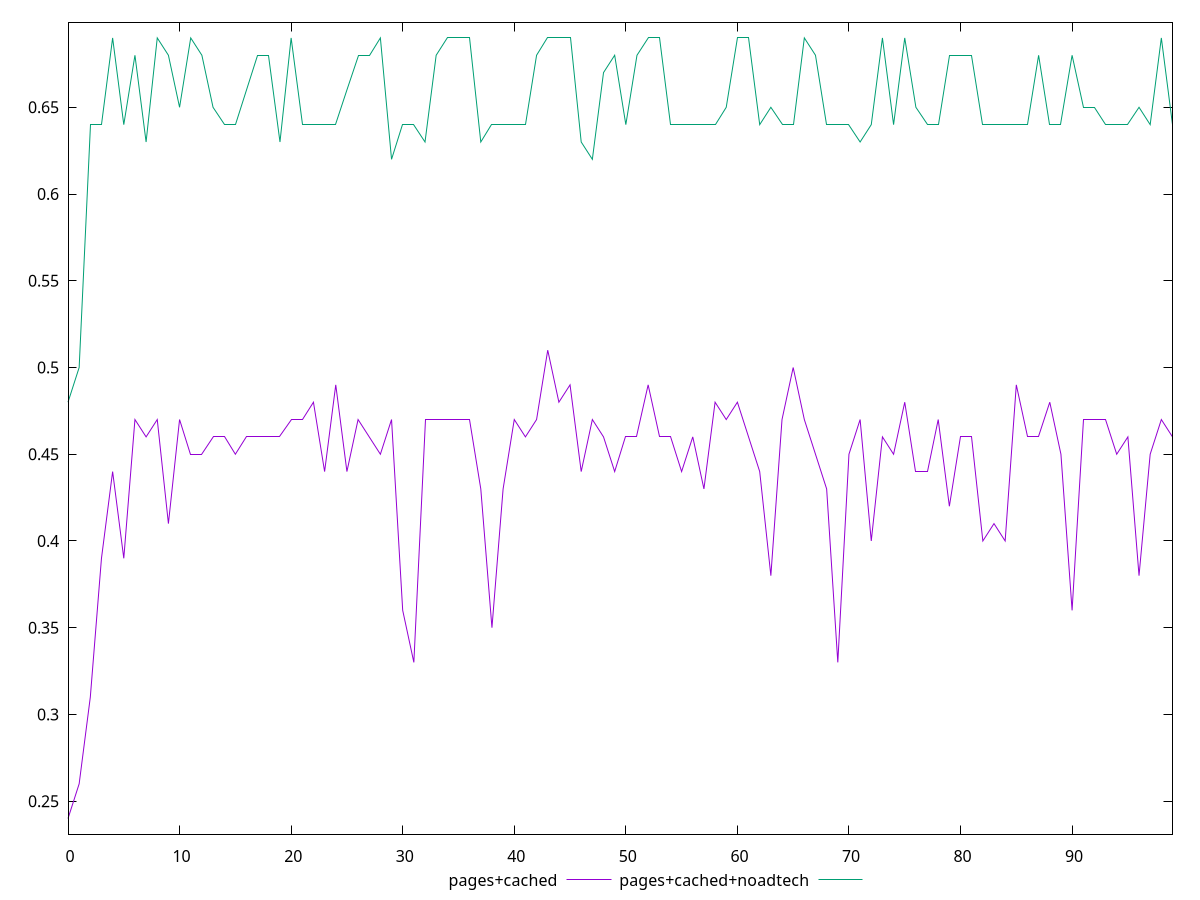 reset

$pagesCached <<EOF
0 0.24
1 0.26
2 0.31
3 0.39
4 0.44
5 0.39
6 0.47
7 0.46
8 0.47
9 0.41
10 0.47
11 0.45
12 0.45
13 0.46
14 0.46
15 0.45
16 0.46
17 0.46
18 0.46
19 0.46
20 0.47
21 0.47
22 0.48
23 0.44
24 0.49
25 0.44
26 0.47
27 0.46
28 0.45
29 0.47
30 0.36
31 0.33
32 0.47
33 0.47
34 0.47
35 0.47
36 0.47
37 0.43
38 0.35
39 0.43
40 0.47
41 0.46
42 0.47
43 0.51
44 0.48
45 0.49
46 0.44
47 0.47
48 0.46
49 0.44
50 0.46
51 0.46
52 0.49
53 0.46
54 0.46
55 0.44
56 0.46
57 0.43
58 0.48
59 0.47
60 0.48
61 0.46
62 0.44
63 0.38
64 0.47
65 0.5
66 0.47
67 0.45
68 0.43
69 0.33
70 0.45
71 0.47
72 0.4
73 0.46
74 0.45
75 0.48
76 0.44
77 0.44
78 0.47
79 0.42
80 0.46
81 0.46
82 0.4
83 0.41
84 0.4
85 0.49
86 0.46
87 0.46
88 0.48
89 0.45
90 0.36
91 0.47
92 0.47
93 0.47
94 0.45
95 0.46
96 0.38
97 0.45
98 0.47
99 0.46
EOF

$pagesCachedNoadtech <<EOF
0 0.48
1 0.5
2 0.64
3 0.64
4 0.69
5 0.64
6 0.68
7 0.63
8 0.69
9 0.68
10 0.65
11 0.69
12 0.68
13 0.65
14 0.64
15 0.64
16 0.66
17 0.68
18 0.68
19 0.63
20 0.69
21 0.64
22 0.64
23 0.64
24 0.64
25 0.66
26 0.68
27 0.68
28 0.69
29 0.62
30 0.64
31 0.64
32 0.63
33 0.68
34 0.69
35 0.69
36 0.69
37 0.63
38 0.64
39 0.64
40 0.64
41 0.64
42 0.68
43 0.69
44 0.69
45 0.69
46 0.63
47 0.62
48 0.67
49 0.68
50 0.64
51 0.68
52 0.69
53 0.69
54 0.64
55 0.64
56 0.64
57 0.64
58 0.64
59 0.65
60 0.69
61 0.69
62 0.64
63 0.65
64 0.64
65 0.64
66 0.69
67 0.68
68 0.64
69 0.64
70 0.64
71 0.63
72 0.64
73 0.69
74 0.64
75 0.69
76 0.65
77 0.64
78 0.64
79 0.68
80 0.68
81 0.68
82 0.64
83 0.64
84 0.64
85 0.64
86 0.64
87 0.68
88 0.64
89 0.64
90 0.68
91 0.65
92 0.65
93 0.64
94 0.64
95 0.64
96 0.65
97 0.64
98 0.69
99 0.64
EOF

set key outside below
set xrange [0:99]
set yrange [0.23099999999999998:0.699]
set trange [0.23099999999999998:0.699]
set terminal svg size 640, 520 enhanced background rgb 'white'
set output "report_00017_2021-02-10T15-08-03.406Z/meta/score/comparison/line/1_vs_2.svg"

plot $pagesCached title "pages+cached" with line, \
     $pagesCachedNoadtech title "pages+cached+noadtech" with line

reset

